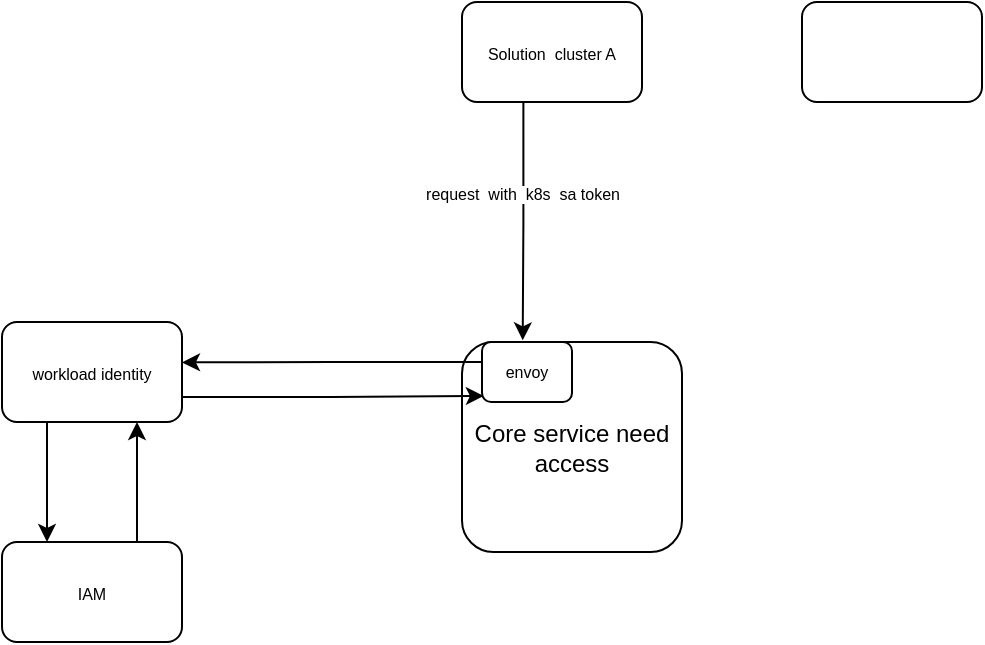 <mxfile version="15.5.4" type="github">
  <diagram id="b4ByG3n0g_XdcM6swtLX" name="Page-1">
    <mxGraphModel dx="1692" dy="463" grid="1" gridSize="10" guides="1" tooltips="1" connect="1" arrows="1" fold="1" page="1" pageScale="1" pageWidth="827" pageHeight="1169" math="0" shadow="0">
      <root>
        <mxCell id="0" />
        <mxCell id="1" parent="0" />
        <mxCell id="QcERvQICMJE9YjtgMvUy-7" style="edgeStyle=orthogonalEdgeStyle;rounded=0;orthogonalLoop=1;jettySize=auto;html=1;entryX=0.276;entryY=-0.008;entryDx=0;entryDy=0;fontSize=8;entryPerimeter=0;exitX=0.341;exitY=1.011;exitDx=0;exitDy=0;exitPerimeter=0;" parent="1" target="QcERvQICMJE9YjtgMvUy-4" edge="1" source="QcERvQICMJE9YjtgMvUy-2">
          <mxGeometry relative="1" as="geometry">
            <mxPoint x="170" y="440" as="sourcePoint" />
          </mxGeometry>
        </mxCell>
        <mxCell id="QcERvQICMJE9YjtgMvUy-8" value="request&amp;nbsp; with&amp;nbsp; k8s&amp;nbsp; sa token" style="edgeLabel;html=1;align=center;verticalAlign=middle;resizable=0;points=[];fontSize=8;" parent="QcERvQICMJE9YjtgMvUy-7" vertex="1" connectable="0">
          <mxGeometry x="-0.236" y="-1" relative="1" as="geometry">
            <mxPoint as="offset" />
          </mxGeometry>
        </mxCell>
        <mxCell id="QcERvQICMJE9YjtgMvUy-2" value="&lt;font style=&quot;font-size: 8px&quot;&gt;Solution&amp;nbsp; cluster A&lt;/font&gt;" style="rounded=1;whiteSpace=wrap;html=1;" parent="1" vertex="1">
          <mxGeometry x="160" y="390" width="90" height="50" as="geometry" />
        </mxCell>
        <mxCell id="QcERvQICMJE9YjtgMvUy-3" value="" style="rounded=1;whiteSpace=wrap;html=1;" parent="1" vertex="1">
          <mxGeometry x="330" y="390" width="90" height="50" as="geometry" />
        </mxCell>
        <mxCell id="QcERvQICMJE9YjtgMvUy-4" value="Core service need&lt;br&gt;access" style="rounded=1;whiteSpace=wrap;html=1;" parent="1" vertex="1">
          <mxGeometry x="160" y="560" width="110" height="105" as="geometry" />
        </mxCell>
        <mxCell id="J9pMrHEVpGNSI1H_bwjB-1" style="edgeStyle=orthogonalEdgeStyle;rounded=0;orthogonalLoop=1;jettySize=auto;html=1;exitX=0.25;exitY=1;exitDx=0;exitDy=0;entryX=0.25;entryY=0;entryDx=0;entryDy=0;" edge="1" parent="1" source="QcERvQICMJE9YjtgMvUy-9" target="QcERvQICMJE9YjtgMvUy-12">
          <mxGeometry relative="1" as="geometry" />
        </mxCell>
        <mxCell id="J9pMrHEVpGNSI1H_bwjB-3" style="edgeStyle=orthogonalEdgeStyle;rounded=0;orthogonalLoop=1;jettySize=auto;html=1;exitX=1;exitY=0.75;exitDx=0;exitDy=0;entryX=0.021;entryY=0.898;entryDx=0;entryDy=0;entryPerimeter=0;" edge="1" parent="1" source="QcERvQICMJE9YjtgMvUy-9" target="QcERvQICMJE9YjtgMvUy-10">
          <mxGeometry relative="1" as="geometry" />
        </mxCell>
        <mxCell id="QcERvQICMJE9YjtgMvUy-9" value="&lt;font style=&quot;font-size: 8px&quot;&gt;workload identity&lt;/font&gt;" style="rounded=1;whiteSpace=wrap;html=1;" parent="1" vertex="1">
          <mxGeometry x="-70" y="550" width="90" height="50" as="geometry" />
        </mxCell>
        <mxCell id="QcERvQICMJE9YjtgMvUy-11" style="edgeStyle=orthogonalEdgeStyle;rounded=0;orthogonalLoop=1;jettySize=auto;html=1;exitX=0;exitY=0.25;exitDx=0;exitDy=0;entryX=1;entryY=0.404;entryDx=0;entryDy=0;entryPerimeter=0;fontSize=8;" parent="1" source="QcERvQICMJE9YjtgMvUy-10" target="QcERvQICMJE9YjtgMvUy-9" edge="1">
          <mxGeometry relative="1" as="geometry">
            <Array as="points">
              <mxPoint x="170" y="570" />
              <mxPoint x="95" y="570" />
            </Array>
          </mxGeometry>
        </mxCell>
        <mxCell id="QcERvQICMJE9YjtgMvUy-10" value="envoy" style="rounded=1;whiteSpace=wrap;html=1;fontSize=8;" parent="1" vertex="1">
          <mxGeometry x="170" y="560" width="45" height="30" as="geometry" />
        </mxCell>
        <mxCell id="J9pMrHEVpGNSI1H_bwjB-2" style="edgeStyle=orthogonalEdgeStyle;rounded=0;orthogonalLoop=1;jettySize=auto;html=1;exitX=0.75;exitY=0;exitDx=0;exitDy=0;entryX=0.75;entryY=1;entryDx=0;entryDy=0;" edge="1" parent="1" source="QcERvQICMJE9YjtgMvUy-12" target="QcERvQICMJE9YjtgMvUy-9">
          <mxGeometry relative="1" as="geometry" />
        </mxCell>
        <mxCell id="QcERvQICMJE9YjtgMvUy-12" value="&lt;font style=&quot;font-size: 8px&quot;&gt;IAM&lt;/font&gt;" style="rounded=1;whiteSpace=wrap;html=1;" parent="1" vertex="1">
          <mxGeometry x="-70" y="660" width="90" height="50" as="geometry" />
        </mxCell>
      </root>
    </mxGraphModel>
  </diagram>
</mxfile>
